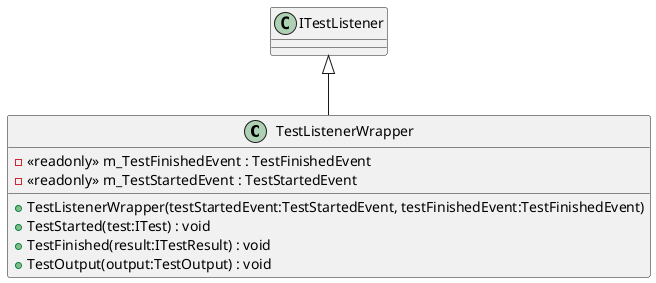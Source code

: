@startuml
class TestListenerWrapper {
    - <<readonly>> m_TestFinishedEvent : TestFinishedEvent
    - <<readonly>> m_TestStartedEvent : TestStartedEvent
    + TestListenerWrapper(testStartedEvent:TestStartedEvent, testFinishedEvent:TestFinishedEvent)
    + TestStarted(test:ITest) : void
    + TestFinished(result:ITestResult) : void
    + TestOutput(output:TestOutput) : void
}
ITestListener <|-- TestListenerWrapper
@enduml
